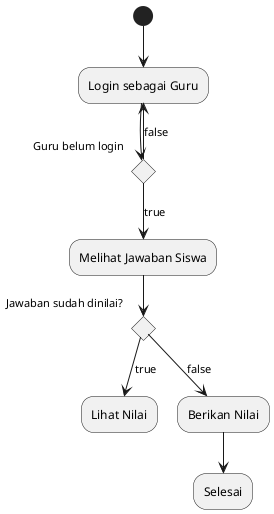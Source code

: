 @startuml

(*) --> "Login sebagai Guru"

if "Guru belum login" then
  -->[false] "Login sebagai Guru"
else
  -->[true] "Melihat Jawaban Siswa"
  
  if "Jawaban sudah dinilai?" then
    -->[true] "Lihat Nilai"
  else
    -->[false] "Berikan Nilai"
  endif
  
  --> "Selesai"
endif

@enduml

